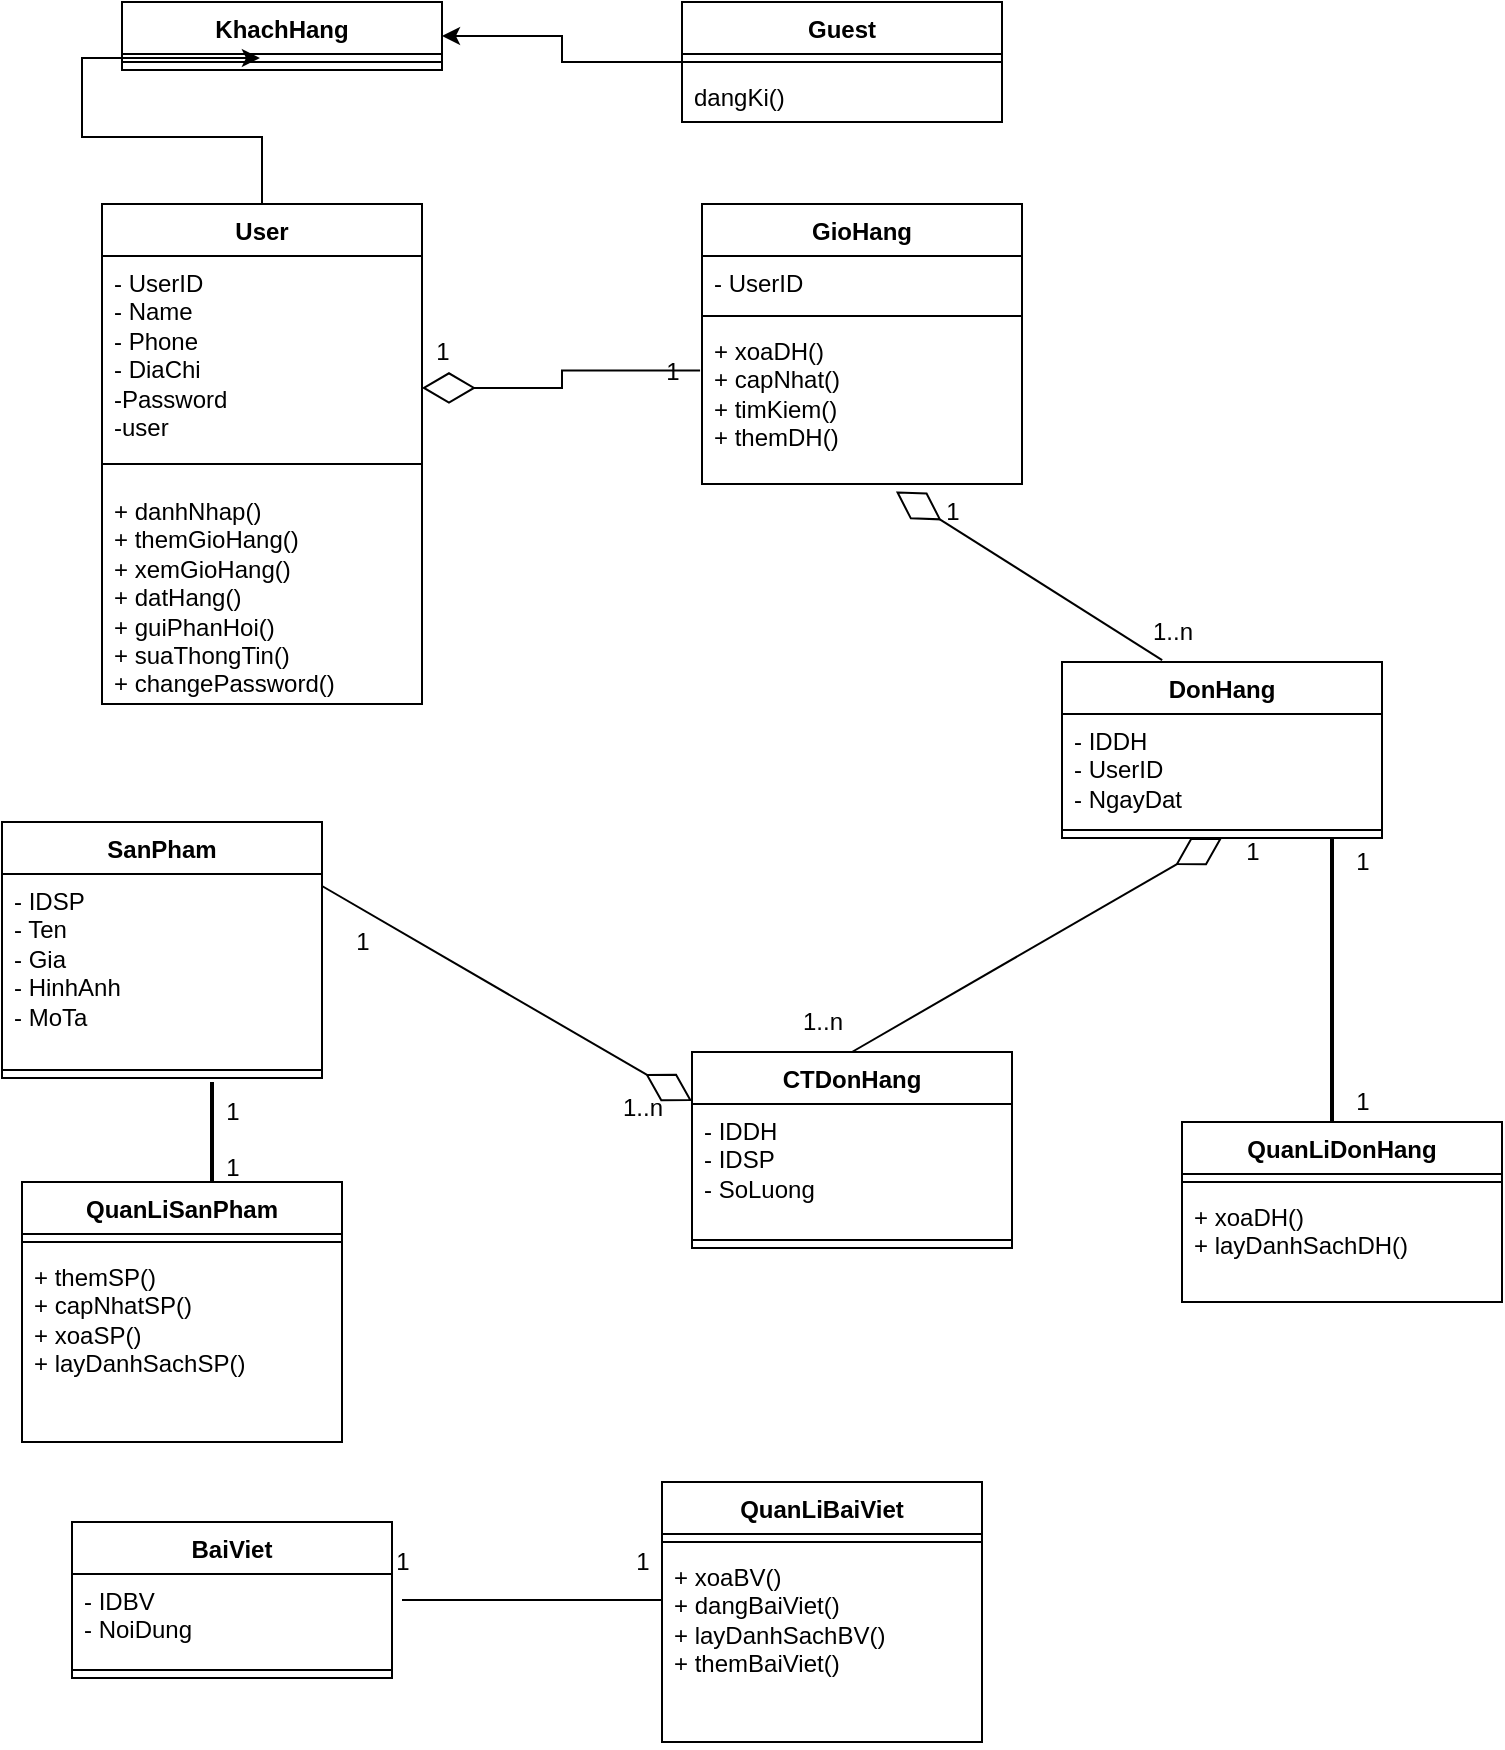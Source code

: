 <mxfile version="21.0.10" type="github">
  <diagram name="Page-1" id="jINwdqk66DMcaBhefttW">
    <mxGraphModel dx="823" dy="452" grid="1" gridSize="10" guides="1" tooltips="1" connect="1" arrows="1" fold="1" page="1" pageScale="1" pageWidth="850" pageHeight="1100" math="0" shadow="0">
      <root>
        <mxCell id="0" />
        <mxCell id="1" parent="0" />
        <mxCell id="tOMoxlkObsfpbXWG7EUW-1" value="KhachHang" style="swimlane;fontStyle=1;align=center;verticalAlign=top;childLayout=stackLayout;horizontal=1;startSize=26;horizontalStack=0;resizeParent=1;resizeParentMax=0;resizeLast=0;collapsible=1;marginBottom=0;whiteSpace=wrap;html=1;" vertex="1" parent="1">
          <mxGeometry x="90" y="40" width="160" height="34" as="geometry" />
        </mxCell>
        <mxCell id="tOMoxlkObsfpbXWG7EUW-3" value="" style="line;strokeWidth=1;fillColor=none;align=left;verticalAlign=middle;spacingTop=-1;spacingLeft=3;spacingRight=3;rotatable=0;labelPosition=right;points=[];portConstraint=eastwest;strokeColor=inherit;" vertex="1" parent="tOMoxlkObsfpbXWG7EUW-1">
          <mxGeometry y="26" width="160" height="8" as="geometry" />
        </mxCell>
        <mxCell id="tOMoxlkObsfpbXWG7EUW-9" style="edgeStyle=orthogonalEdgeStyle;rounded=0;orthogonalLoop=1;jettySize=auto;html=1;exitX=0;exitY=0.5;exitDx=0;exitDy=0;entryX=1;entryY=0.5;entryDx=0;entryDy=0;" edge="1" parent="1" source="tOMoxlkObsfpbXWG7EUW-5" target="tOMoxlkObsfpbXWG7EUW-1">
          <mxGeometry relative="1" as="geometry" />
        </mxCell>
        <mxCell id="tOMoxlkObsfpbXWG7EUW-5" value="Guest" style="swimlane;fontStyle=1;align=center;verticalAlign=top;childLayout=stackLayout;horizontal=1;startSize=26;horizontalStack=0;resizeParent=1;resizeParentMax=0;resizeLast=0;collapsible=1;marginBottom=0;whiteSpace=wrap;html=1;" vertex="1" parent="1">
          <mxGeometry x="370" y="40" width="160" height="60" as="geometry" />
        </mxCell>
        <mxCell id="tOMoxlkObsfpbXWG7EUW-7" value="" style="line;strokeWidth=1;fillColor=none;align=left;verticalAlign=middle;spacingTop=-1;spacingLeft=3;spacingRight=3;rotatable=0;labelPosition=right;points=[];portConstraint=eastwest;strokeColor=inherit;" vertex="1" parent="tOMoxlkObsfpbXWG7EUW-5">
          <mxGeometry y="26" width="160" height="8" as="geometry" />
        </mxCell>
        <mxCell id="tOMoxlkObsfpbXWG7EUW-8" value="dangKi()" style="text;strokeColor=none;fillColor=none;align=left;verticalAlign=top;spacingLeft=4;spacingRight=4;overflow=hidden;rotatable=0;points=[[0,0.5],[1,0.5]];portConstraint=eastwest;whiteSpace=wrap;html=1;" vertex="1" parent="tOMoxlkObsfpbXWG7EUW-5">
          <mxGeometry y="34" width="160" height="26" as="geometry" />
        </mxCell>
        <mxCell id="tOMoxlkObsfpbXWG7EUW-18" style="edgeStyle=orthogonalEdgeStyle;rounded=0;orthogonalLoop=1;jettySize=auto;html=1;exitX=0.5;exitY=0;exitDx=0;exitDy=0;entryX=0.431;entryY=0.25;entryDx=0;entryDy=0;entryPerimeter=0;" edge="1" parent="1" source="tOMoxlkObsfpbXWG7EUW-10" target="tOMoxlkObsfpbXWG7EUW-3">
          <mxGeometry relative="1" as="geometry">
            <mxPoint x="160" y="80" as="targetPoint" />
          </mxGeometry>
        </mxCell>
        <mxCell id="tOMoxlkObsfpbXWG7EUW-10" value="User" style="swimlane;fontStyle=1;align=center;verticalAlign=top;childLayout=stackLayout;horizontal=1;startSize=26;horizontalStack=0;resizeParent=1;resizeParentMax=0;resizeLast=0;collapsible=1;marginBottom=0;whiteSpace=wrap;html=1;" vertex="1" parent="1">
          <mxGeometry x="80" y="141" width="160" height="250" as="geometry" />
        </mxCell>
        <mxCell id="tOMoxlkObsfpbXWG7EUW-11" value="- UserID&lt;br&gt;- Name&lt;br&gt;- Phone&lt;br&gt;- DiaChi&lt;br&gt;-Password&lt;br&gt;-user" style="text;strokeColor=none;fillColor=none;align=left;verticalAlign=top;spacingLeft=4;spacingRight=4;overflow=hidden;rotatable=0;points=[[0,0.5],[1,0.5]];portConstraint=eastwest;whiteSpace=wrap;html=1;" vertex="1" parent="tOMoxlkObsfpbXWG7EUW-10">
          <mxGeometry y="26" width="160" height="94" as="geometry" />
        </mxCell>
        <mxCell id="tOMoxlkObsfpbXWG7EUW-12" value="" style="line;strokeWidth=1;fillColor=none;align=left;verticalAlign=middle;spacingTop=-1;spacingLeft=3;spacingRight=3;rotatable=0;labelPosition=right;points=[];portConstraint=eastwest;strokeColor=inherit;" vertex="1" parent="tOMoxlkObsfpbXWG7EUW-10">
          <mxGeometry y="120" width="160" height="20" as="geometry" />
        </mxCell>
        <mxCell id="tOMoxlkObsfpbXWG7EUW-13" value="+ danhNhap()&lt;br&gt;+ themGioHang()&lt;br&gt;+ xemGioHang()&lt;br&gt;+ datHang()&lt;br&gt;+ guiPhanHoi()&lt;br&gt;+ suaThongTin()&lt;br&gt;+ changePassword()" style="text;strokeColor=none;fillColor=none;align=left;verticalAlign=top;spacingLeft=4;spacingRight=4;overflow=hidden;rotatable=0;points=[[0,0.5],[1,0.5]];portConstraint=eastwest;whiteSpace=wrap;html=1;" vertex="1" parent="tOMoxlkObsfpbXWG7EUW-10">
          <mxGeometry y="140" width="160" height="110" as="geometry" />
        </mxCell>
        <mxCell id="tOMoxlkObsfpbXWG7EUW-14" value="GioHang" style="swimlane;fontStyle=1;align=center;verticalAlign=top;childLayout=stackLayout;horizontal=1;startSize=26;horizontalStack=0;resizeParent=1;resizeParentMax=0;resizeLast=0;collapsible=1;marginBottom=0;whiteSpace=wrap;html=1;" vertex="1" parent="1">
          <mxGeometry x="380" y="141" width="160" height="140" as="geometry" />
        </mxCell>
        <mxCell id="tOMoxlkObsfpbXWG7EUW-15" value="- UserID" style="text;strokeColor=none;fillColor=none;align=left;verticalAlign=top;spacingLeft=4;spacingRight=4;overflow=hidden;rotatable=0;points=[[0,0.5],[1,0.5]];portConstraint=eastwest;whiteSpace=wrap;html=1;" vertex="1" parent="tOMoxlkObsfpbXWG7EUW-14">
          <mxGeometry y="26" width="160" height="26" as="geometry" />
        </mxCell>
        <mxCell id="tOMoxlkObsfpbXWG7EUW-16" value="" style="line;strokeWidth=1;fillColor=none;align=left;verticalAlign=middle;spacingTop=-1;spacingLeft=3;spacingRight=3;rotatable=0;labelPosition=right;points=[];portConstraint=eastwest;strokeColor=inherit;" vertex="1" parent="tOMoxlkObsfpbXWG7EUW-14">
          <mxGeometry y="52" width="160" height="8" as="geometry" />
        </mxCell>
        <mxCell id="tOMoxlkObsfpbXWG7EUW-17" value="+ xoaDH()&lt;br&gt;+ capNhat()&lt;br&gt;+ timKiem()&lt;br&gt;+ themDH()&lt;br&gt;" style="text;strokeColor=none;fillColor=none;align=left;verticalAlign=top;spacingLeft=4;spacingRight=4;overflow=hidden;rotatable=0;points=[[0,0.5],[1,0.5]];portConstraint=eastwest;whiteSpace=wrap;html=1;" vertex="1" parent="tOMoxlkObsfpbXWG7EUW-14">
          <mxGeometry y="60" width="160" height="80" as="geometry" />
        </mxCell>
        <mxCell id="tOMoxlkObsfpbXWG7EUW-20" value="" style="endArrow=diamondThin;endFill=0;endSize=24;html=1;rounded=0;edgeStyle=orthogonalEdgeStyle;exitX=-0.006;exitY=0.291;exitDx=0;exitDy=0;exitPerimeter=0;entryX=1;entryY=0.702;entryDx=0;entryDy=0;entryPerimeter=0;" edge="1" parent="1" source="tOMoxlkObsfpbXWG7EUW-17" target="tOMoxlkObsfpbXWG7EUW-11">
          <mxGeometry width="160" relative="1" as="geometry">
            <mxPoint x="290" y="380" as="sourcePoint" />
            <mxPoint x="450" y="380" as="targetPoint" />
          </mxGeometry>
        </mxCell>
        <mxCell id="tOMoxlkObsfpbXWG7EUW-25" value="1" style="text;html=1;align=center;verticalAlign=middle;resizable=0;points=[];autosize=1;strokeColor=none;fillColor=none;" vertex="1" parent="1">
          <mxGeometry x="235" y="200" width="30" height="30" as="geometry" />
        </mxCell>
        <mxCell id="tOMoxlkObsfpbXWG7EUW-26" value="1" style="text;html=1;align=center;verticalAlign=middle;resizable=0;points=[];autosize=1;strokeColor=none;fillColor=none;" vertex="1" parent="1">
          <mxGeometry x="350" y="210" width="30" height="30" as="geometry" />
        </mxCell>
        <mxCell id="tOMoxlkObsfpbXWG7EUW-27" value="DonHang" style="swimlane;fontStyle=1;align=center;verticalAlign=top;childLayout=stackLayout;horizontal=1;startSize=26;horizontalStack=0;resizeParent=1;resizeParentMax=0;resizeLast=0;collapsible=1;marginBottom=0;whiteSpace=wrap;html=1;" vertex="1" parent="1">
          <mxGeometry x="560" y="370" width="160" height="88" as="geometry" />
        </mxCell>
        <mxCell id="tOMoxlkObsfpbXWG7EUW-28" value="- IDDH&lt;br&gt;- UserID&lt;br&gt;- NgayDat" style="text;strokeColor=none;fillColor=none;align=left;verticalAlign=top;spacingLeft=4;spacingRight=4;overflow=hidden;rotatable=0;points=[[0,0.5],[1,0.5]];portConstraint=eastwest;whiteSpace=wrap;html=1;" vertex="1" parent="tOMoxlkObsfpbXWG7EUW-27">
          <mxGeometry y="26" width="160" height="54" as="geometry" />
        </mxCell>
        <mxCell id="tOMoxlkObsfpbXWG7EUW-29" value="" style="line;strokeWidth=1;fillColor=none;align=left;verticalAlign=middle;spacingTop=-1;spacingLeft=3;spacingRight=3;rotatable=0;labelPosition=right;points=[];portConstraint=eastwest;strokeColor=inherit;" vertex="1" parent="tOMoxlkObsfpbXWG7EUW-27">
          <mxGeometry y="80" width="160" height="8" as="geometry" />
        </mxCell>
        <mxCell id="tOMoxlkObsfpbXWG7EUW-32" value="1..n" style="text;html=1;align=center;verticalAlign=middle;resizable=0;points=[];autosize=1;strokeColor=none;fillColor=none;" vertex="1" parent="1">
          <mxGeometry x="595" y="340" width="40" height="30" as="geometry" />
        </mxCell>
        <mxCell id="tOMoxlkObsfpbXWG7EUW-33" value="1" style="text;html=1;align=center;verticalAlign=middle;resizable=0;points=[];autosize=1;strokeColor=none;fillColor=none;" vertex="1" parent="1">
          <mxGeometry x="490" y="280" width="30" height="30" as="geometry" />
        </mxCell>
        <mxCell id="tOMoxlkObsfpbXWG7EUW-34" value="CTDonHang" style="swimlane;fontStyle=1;align=center;verticalAlign=top;childLayout=stackLayout;horizontal=1;startSize=26;horizontalStack=0;resizeParent=1;resizeParentMax=0;resizeLast=0;collapsible=1;marginBottom=0;whiteSpace=wrap;html=1;" vertex="1" parent="1">
          <mxGeometry x="375" y="565" width="160" height="98" as="geometry" />
        </mxCell>
        <mxCell id="tOMoxlkObsfpbXWG7EUW-35" value="- IDDH&lt;br&gt;- IDSP&lt;br&gt;- SoLuong" style="text;strokeColor=none;fillColor=none;align=left;verticalAlign=top;spacingLeft=4;spacingRight=4;overflow=hidden;rotatable=0;points=[[0,0.5],[1,0.5]];portConstraint=eastwest;whiteSpace=wrap;html=1;" vertex="1" parent="tOMoxlkObsfpbXWG7EUW-34">
          <mxGeometry y="26" width="160" height="64" as="geometry" />
        </mxCell>
        <mxCell id="tOMoxlkObsfpbXWG7EUW-36" value="" style="line;strokeWidth=1;fillColor=none;align=left;verticalAlign=middle;spacingTop=-1;spacingLeft=3;spacingRight=3;rotatable=0;labelPosition=right;points=[];portConstraint=eastwest;strokeColor=inherit;" vertex="1" parent="tOMoxlkObsfpbXWG7EUW-34">
          <mxGeometry y="90" width="160" height="8" as="geometry" />
        </mxCell>
        <mxCell id="tOMoxlkObsfpbXWG7EUW-38" value="" style="endArrow=diamondThin;endFill=0;endSize=24;html=1;rounded=0;entryX=0.5;entryY=1;entryDx=0;entryDy=0;exitX=0.5;exitY=0;exitDx=0;exitDy=0;" edge="1" parent="1" source="tOMoxlkObsfpbXWG7EUW-34" target="tOMoxlkObsfpbXWG7EUW-27">
          <mxGeometry width="160" relative="1" as="geometry">
            <mxPoint x="290" y="580" as="sourcePoint" />
            <mxPoint x="450" y="580" as="targetPoint" />
          </mxGeometry>
        </mxCell>
        <mxCell id="tOMoxlkObsfpbXWG7EUW-31" value="" style="endArrow=diamondThin;endFill=0;endSize=24;html=1;rounded=0;entryX=0.606;entryY=1.047;entryDx=0;entryDy=0;exitX=0.313;exitY=-0.011;exitDx=0;exitDy=0;exitPerimeter=0;entryPerimeter=0;" edge="1" parent="1" source="tOMoxlkObsfpbXWG7EUW-27" target="tOMoxlkObsfpbXWG7EUW-17">
          <mxGeometry width="160" relative="1" as="geometry">
            <mxPoint x="290" y="440" as="sourcePoint" />
            <mxPoint x="450" y="420" as="targetPoint" />
          </mxGeometry>
        </mxCell>
        <mxCell id="tOMoxlkObsfpbXWG7EUW-39" value="1" style="text;html=1;align=center;verticalAlign=middle;resizable=0;points=[];autosize=1;strokeColor=none;fillColor=none;" vertex="1" parent="1">
          <mxGeometry x="640" y="450" width="30" height="30" as="geometry" />
        </mxCell>
        <mxCell id="tOMoxlkObsfpbXWG7EUW-40" value="1..n" style="text;html=1;align=center;verticalAlign=middle;resizable=0;points=[];autosize=1;strokeColor=none;fillColor=none;" vertex="1" parent="1">
          <mxGeometry x="420" y="535" width="40" height="30" as="geometry" />
        </mxCell>
        <mxCell id="tOMoxlkObsfpbXWG7EUW-41" value="SanPham" style="swimlane;fontStyle=1;align=center;verticalAlign=top;childLayout=stackLayout;horizontal=1;startSize=26;horizontalStack=0;resizeParent=1;resizeParentMax=0;resizeLast=0;collapsible=1;marginBottom=0;whiteSpace=wrap;html=1;" vertex="1" parent="1">
          <mxGeometry x="30" y="450" width="160" height="128" as="geometry" />
        </mxCell>
        <mxCell id="tOMoxlkObsfpbXWG7EUW-42" value="- IDSP&lt;br&gt;- Ten&lt;br&gt;- Gia&lt;br&gt;- HinhAnh&lt;br&gt;- MoTa" style="text;strokeColor=none;fillColor=none;align=left;verticalAlign=top;spacingLeft=4;spacingRight=4;overflow=hidden;rotatable=0;points=[[0,0.5],[1,0.5]];portConstraint=eastwest;whiteSpace=wrap;html=1;" vertex="1" parent="tOMoxlkObsfpbXWG7EUW-41">
          <mxGeometry y="26" width="160" height="94" as="geometry" />
        </mxCell>
        <mxCell id="tOMoxlkObsfpbXWG7EUW-43" value="" style="line;strokeWidth=1;fillColor=none;align=left;verticalAlign=middle;spacingTop=-1;spacingLeft=3;spacingRight=3;rotatable=0;labelPosition=right;points=[];portConstraint=eastwest;strokeColor=inherit;" vertex="1" parent="tOMoxlkObsfpbXWG7EUW-41">
          <mxGeometry y="120" width="160" height="8" as="geometry" />
        </mxCell>
        <mxCell id="tOMoxlkObsfpbXWG7EUW-45" value="" style="endArrow=diamondThin;endFill=0;endSize=24;html=1;rounded=0;entryX=0;entryY=0.25;entryDx=0;entryDy=0;exitX=1;exitY=0.25;exitDx=0;exitDy=0;" edge="1" parent="1" source="tOMoxlkObsfpbXWG7EUW-41" target="tOMoxlkObsfpbXWG7EUW-34">
          <mxGeometry width="160" relative="1" as="geometry">
            <mxPoint x="290" y="580" as="sourcePoint" />
            <mxPoint x="450" y="580" as="targetPoint" />
          </mxGeometry>
        </mxCell>
        <mxCell id="tOMoxlkObsfpbXWG7EUW-47" value="1..n" style="text;html=1;align=center;verticalAlign=middle;resizable=0;points=[];autosize=1;strokeColor=none;fillColor=none;" vertex="1" parent="1">
          <mxGeometry x="330" y="578" width="40" height="30" as="geometry" />
        </mxCell>
        <mxCell id="tOMoxlkObsfpbXWG7EUW-52" value="1" style="text;html=1;align=center;verticalAlign=middle;resizable=0;points=[];autosize=1;strokeColor=none;fillColor=none;" vertex="1" parent="1">
          <mxGeometry x="195" y="495" width="30" height="30" as="geometry" />
        </mxCell>
        <mxCell id="tOMoxlkObsfpbXWG7EUW-53" value="BaiViet" style="swimlane;fontStyle=1;align=center;verticalAlign=top;childLayout=stackLayout;horizontal=1;startSize=26;horizontalStack=0;resizeParent=1;resizeParentMax=0;resizeLast=0;collapsible=1;marginBottom=0;whiteSpace=wrap;html=1;" vertex="1" parent="1">
          <mxGeometry x="65" y="800" width="160" height="78" as="geometry" />
        </mxCell>
        <mxCell id="tOMoxlkObsfpbXWG7EUW-54" value="- IDBV&lt;br&gt;- NoiDung" style="text;strokeColor=none;fillColor=none;align=left;verticalAlign=top;spacingLeft=4;spacingRight=4;overflow=hidden;rotatable=0;points=[[0,0.5],[1,0.5]];portConstraint=eastwest;whiteSpace=wrap;html=1;" vertex="1" parent="tOMoxlkObsfpbXWG7EUW-53">
          <mxGeometry y="26" width="160" height="44" as="geometry" />
        </mxCell>
        <mxCell id="tOMoxlkObsfpbXWG7EUW-55" value="" style="line;strokeWidth=1;fillColor=none;align=left;verticalAlign=middle;spacingTop=-1;spacingLeft=3;spacingRight=3;rotatable=0;labelPosition=right;points=[];portConstraint=eastwest;strokeColor=inherit;" vertex="1" parent="tOMoxlkObsfpbXWG7EUW-53">
          <mxGeometry y="70" width="160" height="8" as="geometry" />
        </mxCell>
        <mxCell id="tOMoxlkObsfpbXWG7EUW-57" value="QuanLiBaiViet" style="swimlane;fontStyle=1;align=center;verticalAlign=top;childLayout=stackLayout;horizontal=1;startSize=26;horizontalStack=0;resizeParent=1;resizeParentMax=0;resizeLast=0;collapsible=1;marginBottom=0;whiteSpace=wrap;html=1;" vertex="1" parent="1">
          <mxGeometry x="360" y="780" width="160" height="130" as="geometry" />
        </mxCell>
        <mxCell id="tOMoxlkObsfpbXWG7EUW-59" value="" style="line;strokeWidth=1;fillColor=none;align=left;verticalAlign=middle;spacingTop=-1;spacingLeft=3;spacingRight=3;rotatable=0;labelPosition=right;points=[];portConstraint=eastwest;strokeColor=inherit;" vertex="1" parent="tOMoxlkObsfpbXWG7EUW-57">
          <mxGeometry y="26" width="160" height="8" as="geometry" />
        </mxCell>
        <mxCell id="tOMoxlkObsfpbXWG7EUW-60" value="+ xoaBV()&lt;br&gt;+ dangBaiViet()&lt;br&gt;+ layDanhSachBV()&lt;br&gt;+ themBaiViet()" style="text;strokeColor=none;fillColor=none;align=left;verticalAlign=top;spacingLeft=4;spacingRight=4;overflow=hidden;rotatable=0;points=[[0,0.5],[1,0.5]];portConstraint=eastwest;whiteSpace=wrap;html=1;" vertex="1" parent="tOMoxlkObsfpbXWG7EUW-57">
          <mxGeometry y="34" width="160" height="96" as="geometry" />
        </mxCell>
        <mxCell id="tOMoxlkObsfpbXWG7EUW-62" value="" style="line;strokeWidth=1;fillColor=none;align=left;verticalAlign=middle;spacingTop=-1;spacingLeft=3;spacingRight=3;rotatable=0;labelPosition=right;points=[];portConstraint=eastwest;strokeColor=inherit;" vertex="1" parent="1">
          <mxGeometry x="230" y="835" width="130" height="8" as="geometry" />
        </mxCell>
        <mxCell id="tOMoxlkObsfpbXWG7EUW-63" value="1" style="text;html=1;align=center;verticalAlign=middle;resizable=0;points=[];autosize=1;strokeColor=none;fillColor=none;" vertex="1" parent="1">
          <mxGeometry x="215" y="805" width="30" height="30" as="geometry" />
        </mxCell>
        <mxCell id="tOMoxlkObsfpbXWG7EUW-64" value="1" style="text;html=1;align=center;verticalAlign=middle;resizable=0;points=[];autosize=1;strokeColor=none;fillColor=none;" vertex="1" parent="1">
          <mxGeometry x="335" y="805" width="30" height="30" as="geometry" />
        </mxCell>
        <mxCell id="tOMoxlkObsfpbXWG7EUW-65" value="QuanLiSanPham" style="swimlane;fontStyle=1;align=center;verticalAlign=top;childLayout=stackLayout;horizontal=1;startSize=26;horizontalStack=0;resizeParent=1;resizeParentMax=0;resizeLast=0;collapsible=1;marginBottom=0;whiteSpace=wrap;html=1;" vertex="1" parent="1">
          <mxGeometry x="40" y="630" width="160" height="130" as="geometry" />
        </mxCell>
        <mxCell id="tOMoxlkObsfpbXWG7EUW-67" value="" style="line;strokeWidth=1;fillColor=none;align=left;verticalAlign=middle;spacingTop=-1;spacingLeft=3;spacingRight=3;rotatable=0;labelPosition=right;points=[];portConstraint=eastwest;strokeColor=inherit;" vertex="1" parent="tOMoxlkObsfpbXWG7EUW-65">
          <mxGeometry y="26" width="160" height="8" as="geometry" />
        </mxCell>
        <mxCell id="tOMoxlkObsfpbXWG7EUW-68" value="+ themSP()&lt;br&gt;+ capNhatSP()&lt;br&gt;+ xoaSP()&lt;br&gt;+ layDanhSachSP()" style="text;strokeColor=none;fillColor=none;align=left;verticalAlign=top;spacingLeft=4;spacingRight=4;overflow=hidden;rotatable=0;points=[[0,0.5],[1,0.5]];portConstraint=eastwest;whiteSpace=wrap;html=1;" vertex="1" parent="tOMoxlkObsfpbXWG7EUW-65">
          <mxGeometry y="34" width="160" height="96" as="geometry" />
        </mxCell>
        <mxCell id="tOMoxlkObsfpbXWG7EUW-70" value="" style="line;strokeWidth=2;direction=south;html=1;" vertex="1" parent="1">
          <mxGeometry x="130" y="580" width="10" height="50" as="geometry" />
        </mxCell>
        <mxCell id="tOMoxlkObsfpbXWG7EUW-71" value="1" style="text;html=1;align=center;verticalAlign=middle;resizable=0;points=[];autosize=1;strokeColor=none;fillColor=none;" vertex="1" parent="1">
          <mxGeometry x="130" y="580" width="30" height="30" as="geometry" />
        </mxCell>
        <mxCell id="tOMoxlkObsfpbXWG7EUW-72" value="1" style="text;html=1;align=center;verticalAlign=middle;resizable=0;points=[];autosize=1;strokeColor=none;fillColor=none;" vertex="1" parent="1">
          <mxGeometry x="130" y="608" width="30" height="30" as="geometry" />
        </mxCell>
        <mxCell id="tOMoxlkObsfpbXWG7EUW-74" value="QuanLiDonHang" style="swimlane;fontStyle=1;align=center;verticalAlign=top;childLayout=stackLayout;horizontal=1;startSize=26;horizontalStack=0;resizeParent=1;resizeParentMax=0;resizeLast=0;collapsible=1;marginBottom=0;whiteSpace=wrap;html=1;" vertex="1" parent="1">
          <mxGeometry x="620" y="600" width="160" height="90" as="geometry" />
        </mxCell>
        <mxCell id="tOMoxlkObsfpbXWG7EUW-76" value="" style="line;strokeWidth=1;fillColor=none;align=left;verticalAlign=middle;spacingTop=-1;spacingLeft=3;spacingRight=3;rotatable=0;labelPosition=right;points=[];portConstraint=eastwest;strokeColor=inherit;" vertex="1" parent="tOMoxlkObsfpbXWG7EUW-74">
          <mxGeometry y="26" width="160" height="8" as="geometry" />
        </mxCell>
        <mxCell id="tOMoxlkObsfpbXWG7EUW-77" value="+ xoaDH()&lt;br&gt;+ layDanhSachDH()" style="text;strokeColor=none;fillColor=none;align=left;verticalAlign=top;spacingLeft=4;spacingRight=4;overflow=hidden;rotatable=0;points=[[0,0.5],[1,0.5]];portConstraint=eastwest;whiteSpace=wrap;html=1;" vertex="1" parent="tOMoxlkObsfpbXWG7EUW-74">
          <mxGeometry y="34" width="160" height="56" as="geometry" />
        </mxCell>
        <mxCell id="tOMoxlkObsfpbXWG7EUW-78" value="" style="line;strokeWidth=2;direction=south;html=1;" vertex="1" parent="1">
          <mxGeometry x="690" y="458" width="10" height="142" as="geometry" />
        </mxCell>
        <mxCell id="tOMoxlkObsfpbXWG7EUW-79" value="1" style="text;html=1;align=center;verticalAlign=middle;resizable=0;points=[];autosize=1;strokeColor=none;fillColor=none;" vertex="1" parent="1">
          <mxGeometry x="695" y="455" width="30" height="30" as="geometry" />
        </mxCell>
        <mxCell id="tOMoxlkObsfpbXWG7EUW-80" value="1" style="text;html=1;align=center;verticalAlign=middle;resizable=0;points=[];autosize=1;strokeColor=none;fillColor=none;" vertex="1" parent="1">
          <mxGeometry x="695" y="575" width="30" height="30" as="geometry" />
        </mxCell>
      </root>
    </mxGraphModel>
  </diagram>
</mxfile>
